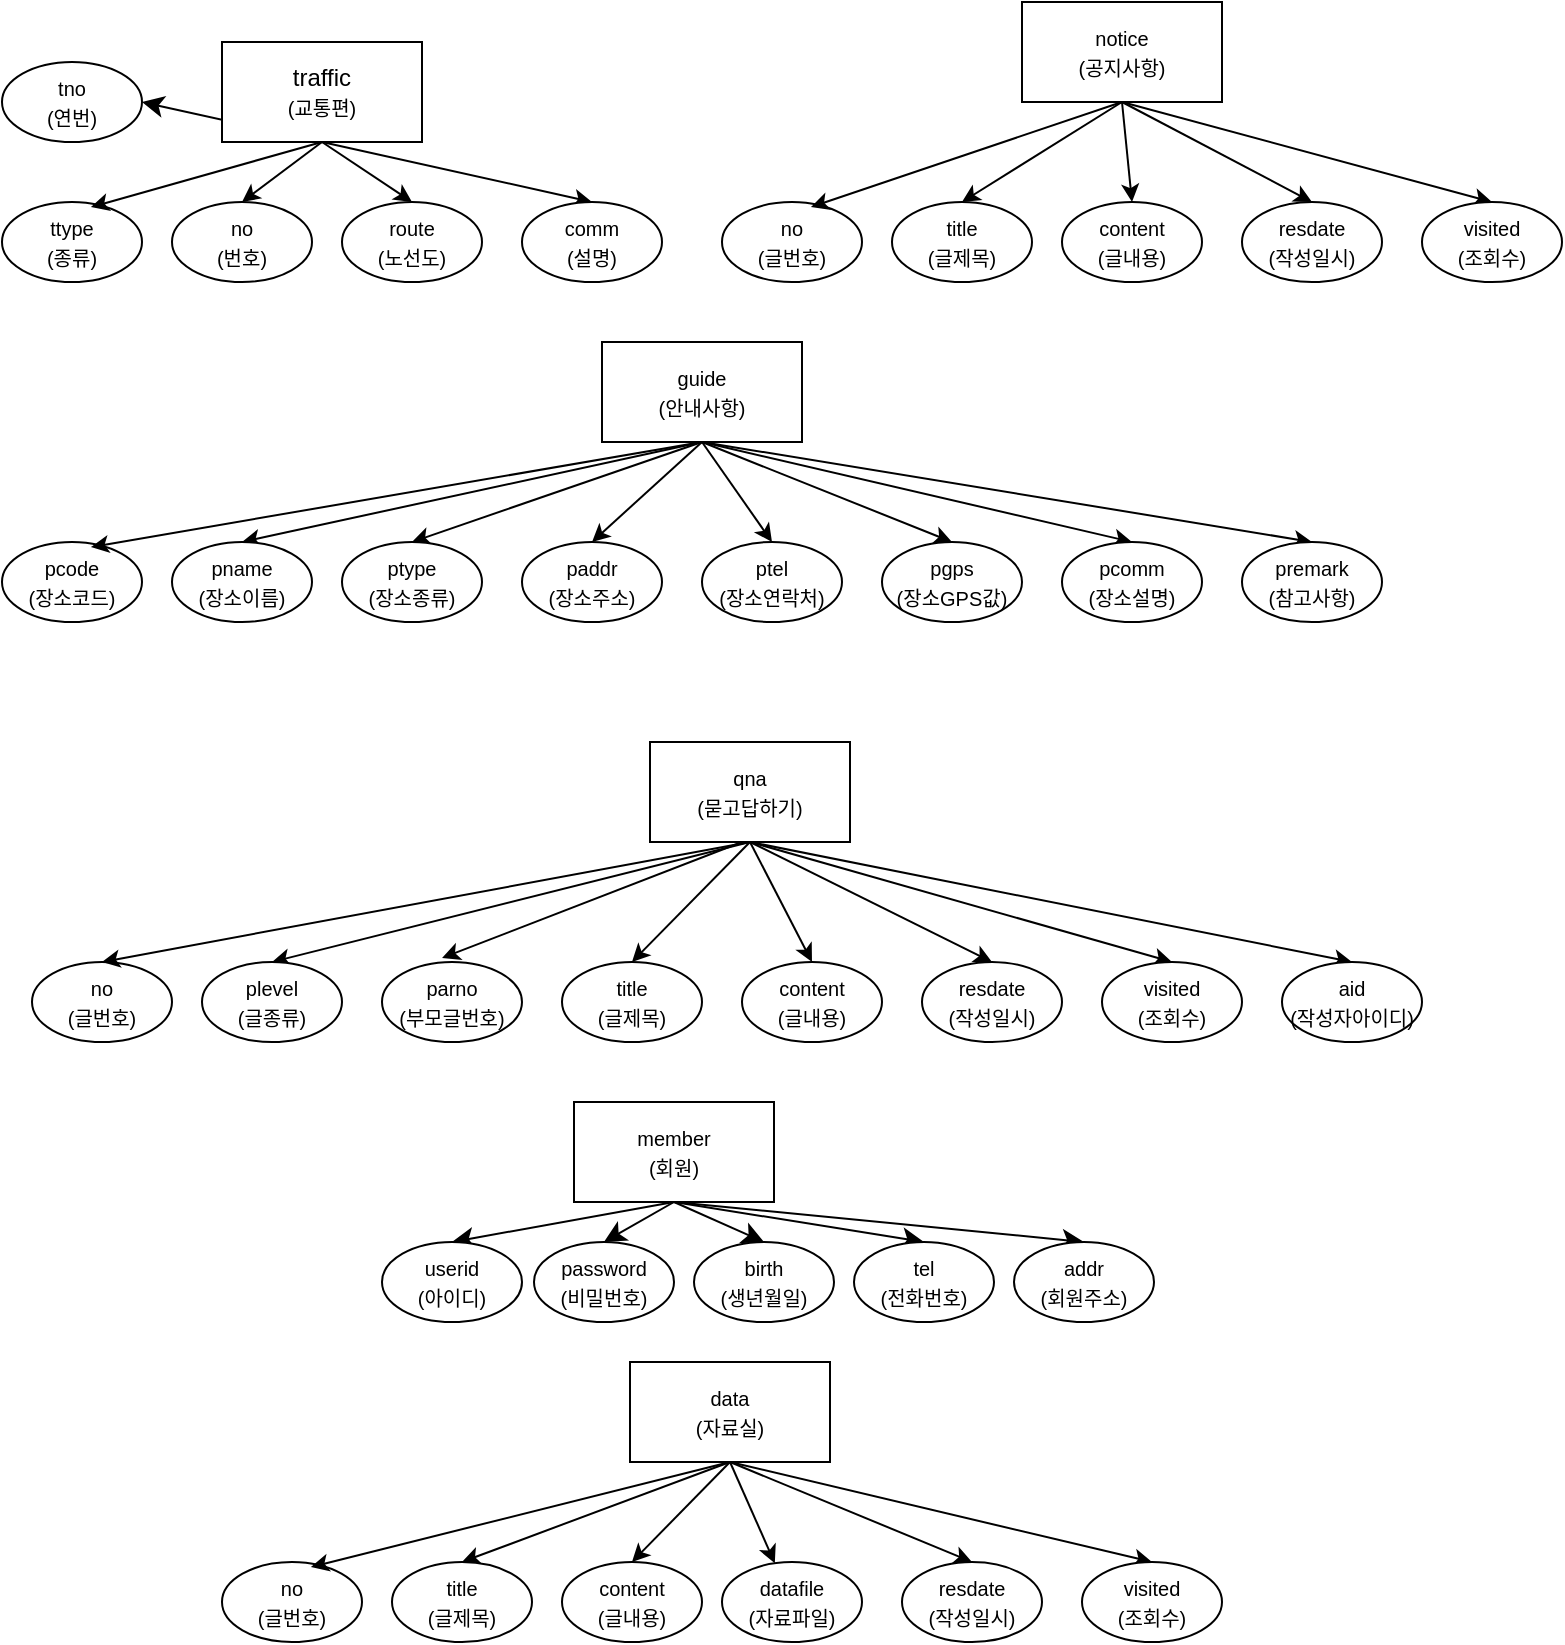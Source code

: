 <mxfile version="24.2.1" type="device">
  <diagram name="페이지-1" id="ynI7WpNmkSFVbo9x831N">
    <mxGraphModel dx="1434" dy="796" grid="1" gridSize="10" guides="1" tooltips="1" connect="1" arrows="1" fold="1" page="1" pageScale="1" pageWidth="827" pageHeight="1169" math="0" shadow="0">
      <root>
        <mxCell id="0" />
        <mxCell id="1" parent="0" />
        <mxCell id="2TqGuWrXQzq1hM1gKgUR-7" style="rounded=0;orthogonalLoop=1;jettySize=auto;html=1;exitX=0.5;exitY=1;exitDx=0;exitDy=0;entryX=0.5;entryY=0;entryDx=0;entryDy=0;labelBackgroundColor=none;fontColor=default;" parent="1" source="2TqGuWrXQzq1hM1gKgUR-1" target="2TqGuWrXQzq1hM1gKgUR-3" edge="1">
          <mxGeometry relative="1" as="geometry" />
        </mxCell>
        <mxCell id="2TqGuWrXQzq1hM1gKgUR-8" style="rounded=0;orthogonalLoop=1;jettySize=auto;html=1;exitX=0.5;exitY=1;exitDx=0;exitDy=0;entryX=0.5;entryY=0;entryDx=0;entryDy=0;labelBackgroundColor=none;fontColor=default;" parent="1" source="2TqGuWrXQzq1hM1gKgUR-1" target="2TqGuWrXQzq1hM1gKgUR-4" edge="1">
          <mxGeometry relative="1" as="geometry" />
        </mxCell>
        <mxCell id="2TqGuWrXQzq1hM1gKgUR-9" style="rounded=0;orthogonalLoop=1;jettySize=auto;html=1;exitX=0.5;exitY=1;exitDx=0;exitDy=0;entryX=0.5;entryY=0;entryDx=0;entryDy=0;labelBackgroundColor=none;fontColor=default;" parent="1" source="2TqGuWrXQzq1hM1gKgUR-1" target="2TqGuWrXQzq1hM1gKgUR-5" edge="1">
          <mxGeometry relative="1" as="geometry" />
        </mxCell>
        <mxCell id="gN5Aygna0xOIa7XHVr_V-47" style="edgeStyle=none;curved=1;rounded=0;orthogonalLoop=1;jettySize=auto;html=1;exitX=0.5;exitY=1;exitDx=0;exitDy=0;entryX=1;entryY=0.5;entryDx=0;entryDy=0;fontSize=12;startSize=8;endSize=8;" parent="1" source="2TqGuWrXQzq1hM1gKgUR-1" target="gN5Aygna0xOIa7XHVr_V-7" edge="1">
          <mxGeometry relative="1" as="geometry" />
        </mxCell>
        <mxCell id="2TqGuWrXQzq1hM1gKgUR-1" value="traffic&lt;div&gt;&lt;font style=&quot;font-size: 10px;&quot;&gt;(교통편)&lt;/font&gt;&lt;/div&gt;" style="rounded=0;whiteSpace=wrap;html=1;labelBackgroundColor=none;" parent="1" vertex="1">
          <mxGeometry x="150" y="60" width="100" height="50" as="geometry" />
        </mxCell>
        <mxCell id="2TqGuWrXQzq1hM1gKgUR-2" value="&lt;font style=&quot;font-size: 10px;&quot;&gt;ttype&lt;/font&gt;&lt;div&gt;&lt;font style=&quot;font-size: 10px;&quot;&gt;(종류)&lt;/font&gt;&lt;/div&gt;" style="ellipse;whiteSpace=wrap;html=1;labelBackgroundColor=none;rounded=0;" parent="1" vertex="1">
          <mxGeometry x="40" y="140" width="70" height="40" as="geometry" />
        </mxCell>
        <mxCell id="2TqGuWrXQzq1hM1gKgUR-3" value="&lt;font size=&quot;1&quot;&gt;no&lt;/font&gt;&lt;div&gt;&lt;font size=&quot;1&quot;&gt;(번호)&lt;/font&gt;&lt;/div&gt;" style="ellipse;whiteSpace=wrap;html=1;labelBackgroundColor=none;rounded=0;" parent="1" vertex="1">
          <mxGeometry x="125" y="140" width="70" height="40" as="geometry" />
        </mxCell>
        <mxCell id="2TqGuWrXQzq1hM1gKgUR-4" value="&lt;font size=&quot;1&quot;&gt;route&lt;/font&gt;&lt;br&gt;&lt;div&gt;&lt;font size=&quot;1&quot;&gt;(노선도)&lt;/font&gt;&lt;/div&gt;" style="ellipse;whiteSpace=wrap;html=1;labelBackgroundColor=none;rounded=0;" parent="1" vertex="1">
          <mxGeometry x="210" y="140" width="70" height="40" as="geometry" />
        </mxCell>
        <mxCell id="2TqGuWrXQzq1hM1gKgUR-5" value="&lt;div&gt;&lt;font size=&quot;1&quot;&gt;comm&lt;/font&gt;&lt;/div&gt;&lt;div&gt;&lt;font size=&quot;1&quot;&gt;(설명)&lt;/font&gt;&lt;/div&gt;" style="ellipse;whiteSpace=wrap;html=1;labelBackgroundColor=none;rounded=0;" parent="1" vertex="1">
          <mxGeometry x="300" y="140" width="70" height="40" as="geometry" />
        </mxCell>
        <mxCell id="2TqGuWrXQzq1hM1gKgUR-6" style="rounded=0;orthogonalLoop=1;jettySize=auto;html=1;exitX=0.5;exitY=1;exitDx=0;exitDy=0;entryX=0.635;entryY=0.064;entryDx=0;entryDy=0;entryPerimeter=0;labelBackgroundColor=none;fontColor=default;" parent="1" source="2TqGuWrXQzq1hM1gKgUR-1" target="2TqGuWrXQzq1hM1gKgUR-2" edge="1">
          <mxGeometry relative="1" as="geometry" />
        </mxCell>
        <mxCell id="2TqGuWrXQzq1hM1gKgUR-10" style="rounded=0;orthogonalLoop=1;jettySize=auto;html=1;exitX=0.5;exitY=1;exitDx=0;exitDy=0;entryX=0.5;entryY=0;entryDx=0;entryDy=0;labelBackgroundColor=none;fontColor=default;" parent="1" source="2TqGuWrXQzq1hM1gKgUR-13" target="2TqGuWrXQzq1hM1gKgUR-15" edge="1">
          <mxGeometry relative="1" as="geometry" />
        </mxCell>
        <mxCell id="2TqGuWrXQzq1hM1gKgUR-11" style="rounded=0;orthogonalLoop=1;jettySize=auto;html=1;exitX=0.5;exitY=1;exitDx=0;exitDy=0;entryX=0.5;entryY=0;entryDx=0;entryDy=0;labelBackgroundColor=none;fontColor=default;" parent="1" source="2TqGuWrXQzq1hM1gKgUR-13" target="2TqGuWrXQzq1hM1gKgUR-16" edge="1">
          <mxGeometry relative="1" as="geometry" />
        </mxCell>
        <mxCell id="2TqGuWrXQzq1hM1gKgUR-12" style="rounded=0;orthogonalLoop=1;jettySize=auto;html=1;exitX=0.5;exitY=1;exitDx=0;exitDy=0;entryX=0.5;entryY=0;entryDx=0;entryDy=0;labelBackgroundColor=none;fontColor=default;" parent="1" source="2TqGuWrXQzq1hM1gKgUR-13" target="2TqGuWrXQzq1hM1gKgUR-17" edge="1">
          <mxGeometry relative="1" as="geometry" />
        </mxCell>
        <mxCell id="2TqGuWrXQzq1hM1gKgUR-23" style="rounded=0;orthogonalLoop=1;jettySize=auto;html=1;exitX=0.5;exitY=1;exitDx=0;exitDy=0;entryX=0.5;entryY=0;entryDx=0;entryDy=0;labelBackgroundColor=none;fontColor=default;" parent="1" source="2TqGuWrXQzq1hM1gKgUR-13" target="2TqGuWrXQzq1hM1gKgUR-19" edge="1">
          <mxGeometry relative="1" as="geometry" />
        </mxCell>
        <mxCell id="2TqGuWrXQzq1hM1gKgUR-24" style="rounded=0;orthogonalLoop=1;jettySize=auto;html=1;exitX=0.5;exitY=1;exitDx=0;exitDy=0;entryX=0.5;entryY=0;entryDx=0;entryDy=0;" parent="1" source="2TqGuWrXQzq1hM1gKgUR-13" target="2TqGuWrXQzq1hM1gKgUR-20" edge="1">
          <mxGeometry relative="1" as="geometry">
            <mxPoint x="490" y="316" as="targetPoint" />
          </mxGeometry>
        </mxCell>
        <mxCell id="2TqGuWrXQzq1hM1gKgUR-26" style="rounded=0;orthogonalLoop=1;jettySize=auto;html=1;exitX=0.5;exitY=1;exitDx=0;exitDy=0;entryX=0.5;entryY=0;entryDx=0;entryDy=0;" parent="1" source="2TqGuWrXQzq1hM1gKgUR-13" target="2TqGuWrXQzq1hM1gKgUR-21" edge="1">
          <mxGeometry relative="1" as="geometry" />
        </mxCell>
        <mxCell id="2TqGuWrXQzq1hM1gKgUR-27" style="rounded=0;orthogonalLoop=1;jettySize=auto;html=1;exitX=0.5;exitY=1;exitDx=0;exitDy=0;entryX=0.5;entryY=0;entryDx=0;entryDy=0;" parent="1" source="2TqGuWrXQzq1hM1gKgUR-13" target="2TqGuWrXQzq1hM1gKgUR-22" edge="1">
          <mxGeometry relative="1" as="geometry" />
        </mxCell>
        <mxCell id="2TqGuWrXQzq1hM1gKgUR-13" value="&lt;div&gt;&lt;font style=&quot;font-size: 10px;&quot;&gt;guide&lt;/font&gt;&lt;/div&gt;&lt;div&gt;&lt;font style=&quot;font-size: 10px;&quot;&gt;(안내사항)&lt;/font&gt;&lt;/div&gt;" style="rounded=0;whiteSpace=wrap;html=1;labelBackgroundColor=none;" parent="1" vertex="1">
          <mxGeometry x="340" y="210" width="100" height="50" as="geometry" />
        </mxCell>
        <mxCell id="2TqGuWrXQzq1hM1gKgUR-14" value="&lt;span style=&quot;font-size: 10px;&quot;&gt;pcode&lt;/span&gt;&lt;div&gt;&lt;span style=&quot;font-size: 10px;&quot;&gt;(장소코드)&lt;/span&gt;&lt;/div&gt;" style="ellipse;whiteSpace=wrap;html=1;labelBackgroundColor=none;rounded=0;" parent="1" vertex="1">
          <mxGeometry x="40" y="310" width="70" height="40" as="geometry" />
        </mxCell>
        <mxCell id="2TqGuWrXQzq1hM1gKgUR-15" value="&lt;font size=&quot;1&quot;&gt;pname&lt;/font&gt;&lt;div&gt;&lt;font size=&quot;1&quot;&gt;(장소이름)&lt;/font&gt;&lt;/div&gt;" style="ellipse;whiteSpace=wrap;html=1;labelBackgroundColor=none;rounded=0;" parent="1" vertex="1">
          <mxGeometry x="125" y="310" width="70" height="40" as="geometry" />
        </mxCell>
        <mxCell id="2TqGuWrXQzq1hM1gKgUR-16" value="&lt;font size=&quot;1&quot;&gt;ptype&lt;/font&gt;&lt;div&gt;&lt;font size=&quot;1&quot;&gt;(장소종류)&lt;/font&gt;&lt;/div&gt;" style="ellipse;whiteSpace=wrap;html=1;labelBackgroundColor=none;rounded=0;" parent="1" vertex="1">
          <mxGeometry x="210" y="310" width="70" height="40" as="geometry" />
        </mxCell>
        <mxCell id="2TqGuWrXQzq1hM1gKgUR-17" value="&lt;font size=&quot;1&quot;&gt;paddr&lt;/font&gt;&lt;div&gt;&lt;font size=&quot;1&quot;&gt;(장소주소)&lt;/font&gt;&lt;/div&gt;" style="ellipse;whiteSpace=wrap;html=1;labelBackgroundColor=none;rounded=0;" parent="1" vertex="1">
          <mxGeometry x="300" y="310" width="70" height="40" as="geometry" />
        </mxCell>
        <mxCell id="2TqGuWrXQzq1hM1gKgUR-18" style="rounded=0;orthogonalLoop=1;jettySize=auto;html=1;exitX=0.5;exitY=1;exitDx=0;exitDy=0;entryX=0.635;entryY=0.064;entryDx=0;entryDy=0;entryPerimeter=0;labelBackgroundColor=none;fontColor=default;" parent="1" source="2TqGuWrXQzq1hM1gKgUR-13" target="2TqGuWrXQzq1hM1gKgUR-14" edge="1">
          <mxGeometry relative="1" as="geometry" />
        </mxCell>
        <mxCell id="2TqGuWrXQzq1hM1gKgUR-19" value="&lt;font size=&quot;1&quot;&gt;ptel&lt;/font&gt;&lt;div&gt;&lt;font size=&quot;1&quot;&gt;(장소연락처)&lt;/font&gt;&lt;span style=&quot;color: rgba(0, 0, 0, 0); font-family: monospace; font-size: 0px; text-align: start; text-wrap: nowrap; background-color: initial;&quot;&gt;%3CmxGraphModel%3E%3Croot%3E%3CmxCell%20id%3D%220%22%2F%3E%3CmxCell%20id%3D%221%22%20parent%3D%220%22%2F%3E%3CmxCell%20id%3D%222%22%20value%3D%22%26lt%3Bfont%20size%3D%26quot%3B1%26quot%3B%26gt%3Bpaddr%26lt%3B%2Ffont%26gt%3B%26lt%3Bdiv%26gt%3B%26lt%3Bfont%20size%3D%26quot%3B1%26quot%3B%26gt%3B(%EC%9E%A5%EC%86%8C%EC%A3%BC%EC%86%8C)%26lt%3B%2Ffont%26gt%3B%26lt%3B%2Fdiv%26gt%3B%22%20style%3D%22ellipse%3BwhiteSpace%3Dwrap%3Bhtml%3D1%3B%22%20vertex%3D%221%22%20parent%3D%221%22%3E%3CmxGeometry%20x%3D%22300%22%20y%3D%22310%22%20width%3D%2270%22%20height%3D%2240%22%20as%3D%22geometry%22%2F%3E%3C%2FmxCell%3E%3C%2Froot%3E%3C%2FmxGraphModel%3E&lt;/span&gt;&lt;/div&gt;" style="ellipse;whiteSpace=wrap;html=1;labelBackgroundColor=none;rounded=0;" parent="1" vertex="1">
          <mxGeometry x="390" y="310" width="70" height="40" as="geometry" />
        </mxCell>
        <mxCell id="2TqGuWrXQzq1hM1gKgUR-20" value="&lt;font size=&quot;1&quot;&gt;pgps&lt;/font&gt;&lt;div&gt;&lt;font size=&quot;1&quot;&gt;(장소GPS값)&lt;/font&gt;&lt;/div&gt;" style="ellipse;whiteSpace=wrap;html=1;labelBackgroundColor=none;rounded=0;" parent="1" vertex="1">
          <mxGeometry x="480" y="310" width="70" height="40" as="geometry" />
        </mxCell>
        <mxCell id="2TqGuWrXQzq1hM1gKgUR-21" value="&lt;font size=&quot;1&quot;&gt;pcomm&lt;/font&gt;&lt;div&gt;&lt;font size=&quot;1&quot;&gt;(장소설명)&lt;/font&gt;&lt;/div&gt;" style="ellipse;whiteSpace=wrap;html=1;labelBackgroundColor=none;rounded=0;" parent="1" vertex="1">
          <mxGeometry x="570" y="310" width="70" height="40" as="geometry" />
        </mxCell>
        <mxCell id="2TqGuWrXQzq1hM1gKgUR-22" value="&lt;font size=&quot;1&quot;&gt;premark&lt;/font&gt;&lt;div&gt;&lt;font size=&quot;1&quot;&gt;(참고사항)&lt;/font&gt;&lt;/div&gt;" style="ellipse;whiteSpace=wrap;html=1;labelBackgroundColor=none;rounded=0;" parent="1" vertex="1">
          <mxGeometry x="660" y="310" width="70" height="40" as="geometry" />
        </mxCell>
        <mxCell id="2TqGuWrXQzq1hM1gKgUR-28" style="rounded=0;orthogonalLoop=1;jettySize=auto;html=1;exitX=0.5;exitY=1;exitDx=0;exitDy=0;entryX=0.5;entryY=0;entryDx=0;entryDy=0;labelBackgroundColor=none;fontColor=default;" parent="1" source="2TqGuWrXQzq1hM1gKgUR-35" target="2TqGuWrXQzq1hM1gKgUR-37" edge="1">
          <mxGeometry relative="1" as="geometry" />
        </mxCell>
        <mxCell id="2TqGuWrXQzq1hM1gKgUR-29" style="rounded=0;orthogonalLoop=1;jettySize=auto;html=1;exitX=0.5;exitY=1;exitDx=0;exitDy=0;entryX=0.5;entryY=0;entryDx=0;entryDy=0;labelBackgroundColor=none;fontColor=default;" parent="1" source="2TqGuWrXQzq1hM1gKgUR-35" target="2TqGuWrXQzq1hM1gKgUR-38" edge="1">
          <mxGeometry relative="1" as="geometry" />
        </mxCell>
        <mxCell id="2TqGuWrXQzq1hM1gKgUR-30" style="rounded=0;orthogonalLoop=1;jettySize=auto;html=1;exitX=0.5;exitY=1;exitDx=0;exitDy=0;entryX=0.5;entryY=0;entryDx=0;entryDy=0;labelBackgroundColor=none;fontColor=default;" parent="1" source="2TqGuWrXQzq1hM1gKgUR-35" target="2TqGuWrXQzq1hM1gKgUR-39" edge="1">
          <mxGeometry relative="1" as="geometry" />
        </mxCell>
        <mxCell id="2TqGuWrXQzq1hM1gKgUR-31" style="rounded=0;orthogonalLoop=1;jettySize=auto;html=1;exitX=0.5;exitY=1;exitDx=0;exitDy=0;entryX=0.5;entryY=0;entryDx=0;entryDy=0;labelBackgroundColor=none;fontColor=default;" parent="1" source="2TqGuWrXQzq1hM1gKgUR-35" target="2TqGuWrXQzq1hM1gKgUR-41" edge="1">
          <mxGeometry relative="1" as="geometry" />
        </mxCell>
        <mxCell id="2TqGuWrXQzq1hM1gKgUR-35" value="&lt;span style=&quot;font-size: 10px;&quot;&gt;notice&lt;/span&gt;&lt;div&gt;&lt;span style=&quot;font-size: 10px;&quot;&gt;(공지사항)&lt;/span&gt;&lt;/div&gt;" style="rounded=0;whiteSpace=wrap;html=1;labelBackgroundColor=none;" parent="1" vertex="1">
          <mxGeometry x="550" y="40" width="100" height="50" as="geometry" />
        </mxCell>
        <mxCell id="2TqGuWrXQzq1hM1gKgUR-36" value="&lt;span style=&quot;font-size: 10px;&quot;&gt;no&lt;/span&gt;&lt;div&gt;&lt;span style=&quot;font-size: 10px;&quot;&gt;(글번호)&lt;/span&gt;&lt;/div&gt;" style="ellipse;whiteSpace=wrap;html=1;labelBackgroundColor=none;rounded=0;" parent="1" vertex="1">
          <mxGeometry x="400" y="140" width="70" height="40" as="geometry" />
        </mxCell>
        <mxCell id="2TqGuWrXQzq1hM1gKgUR-37" value="&lt;div&gt;&lt;font size=&quot;1&quot;&gt;title&lt;/font&gt;&lt;/div&gt;&lt;div&gt;&lt;font size=&quot;1&quot;&gt;(글제목)&lt;/font&gt;&lt;/div&gt;" style="ellipse;whiteSpace=wrap;html=1;labelBackgroundColor=none;rounded=0;" parent="1" vertex="1">
          <mxGeometry x="485" y="140" width="70" height="40" as="geometry" />
        </mxCell>
        <mxCell id="2TqGuWrXQzq1hM1gKgUR-38" value="&lt;font size=&quot;1&quot;&gt;content&lt;/font&gt;&lt;div&gt;&lt;font size=&quot;1&quot;&gt;(글내용)&lt;/font&gt;&lt;/div&gt;" style="ellipse;whiteSpace=wrap;html=1;labelBackgroundColor=none;rounded=0;" parent="1" vertex="1">
          <mxGeometry x="570" y="140" width="70" height="40" as="geometry" />
        </mxCell>
        <mxCell id="2TqGuWrXQzq1hM1gKgUR-39" value="&lt;font size=&quot;1&quot;&gt;resdate&lt;/font&gt;&lt;div&gt;&lt;font size=&quot;1&quot;&gt;(작성일시)&lt;/font&gt;&lt;/div&gt;" style="ellipse;whiteSpace=wrap;html=1;labelBackgroundColor=none;rounded=0;" parent="1" vertex="1">
          <mxGeometry x="660" y="140" width="70" height="40" as="geometry" />
        </mxCell>
        <mxCell id="2TqGuWrXQzq1hM1gKgUR-40" style="rounded=0;orthogonalLoop=1;jettySize=auto;html=1;exitX=0.5;exitY=1;exitDx=0;exitDy=0;entryX=0.635;entryY=0.064;entryDx=0;entryDy=0;entryPerimeter=0;labelBackgroundColor=none;fontColor=default;" parent="1" source="2TqGuWrXQzq1hM1gKgUR-35" target="2TqGuWrXQzq1hM1gKgUR-36" edge="1">
          <mxGeometry relative="1" as="geometry" />
        </mxCell>
        <mxCell id="2TqGuWrXQzq1hM1gKgUR-41" value="&lt;font size=&quot;1&quot;&gt;visited&lt;/font&gt;&lt;div&gt;&lt;font size=&quot;1&quot;&gt;(조회수)&lt;/font&gt;&lt;/div&gt;" style="ellipse;whiteSpace=wrap;html=1;labelBackgroundColor=none;rounded=0;" parent="1" vertex="1">
          <mxGeometry x="750" y="140" width="70" height="40" as="geometry" />
        </mxCell>
        <mxCell id="2TqGuWrXQzq1hM1gKgUR-45" style="rounded=0;orthogonalLoop=1;jettySize=auto;html=1;entryX=0.429;entryY=-0.05;entryDx=0;entryDy=0;labelBackgroundColor=none;fontColor=default;entryPerimeter=0;" parent="1" target="2TqGuWrXQzq1hM1gKgUR-51" edge="1">
          <mxGeometry relative="1" as="geometry">
            <mxPoint x="410" y="460" as="sourcePoint" />
          </mxGeometry>
        </mxCell>
        <mxCell id="2TqGuWrXQzq1hM1gKgUR-46" style="rounded=0;orthogonalLoop=1;jettySize=auto;html=1;exitX=0.5;exitY=1;exitDx=0;exitDy=0;entryX=0.5;entryY=0;entryDx=0;entryDy=0;labelBackgroundColor=none;fontColor=default;" parent="1" source="2TqGuWrXQzq1hM1gKgUR-49" target="2TqGuWrXQzq1hM1gKgUR-52" edge="1">
          <mxGeometry relative="1" as="geometry">
            <mxPoint x="440" y="470" as="sourcePoint" />
          </mxGeometry>
        </mxCell>
        <mxCell id="2TqGuWrXQzq1hM1gKgUR-47" style="rounded=0;orthogonalLoop=1;jettySize=auto;html=1;entryX=0.5;entryY=0;entryDx=0;entryDy=0;labelBackgroundColor=none;fontColor=default;exitX=0.5;exitY=1;exitDx=0;exitDy=0;" parent="1" source="2TqGuWrXQzq1hM1gKgUR-49" target="2TqGuWrXQzq1hM1gKgUR-53" edge="1">
          <mxGeometry relative="1" as="geometry">
            <mxPoint x="250" y="470" as="sourcePoint" />
          </mxGeometry>
        </mxCell>
        <mxCell id="2TqGuWrXQzq1hM1gKgUR-48" style="rounded=0;orthogonalLoop=1;jettySize=auto;html=1;exitX=0.5;exitY=1;exitDx=0;exitDy=0;entryX=0.5;entryY=0;entryDx=0;entryDy=0;labelBackgroundColor=none;fontColor=default;" parent="1" source="2TqGuWrXQzq1hM1gKgUR-49" target="2TqGuWrXQzq1hM1gKgUR-55" edge="1">
          <mxGeometry relative="1" as="geometry">
            <mxPoint x="440" y="470" as="sourcePoint" />
          </mxGeometry>
        </mxCell>
        <mxCell id="2TqGuWrXQzq1hM1gKgUR-59" style="rounded=0;orthogonalLoop=1;jettySize=auto;html=1;exitX=0.5;exitY=1;exitDx=0;exitDy=0;entryX=0.5;entryY=0;entryDx=0;entryDy=0;" parent="1" source="2TqGuWrXQzq1hM1gKgUR-49" target="2TqGuWrXQzq1hM1gKgUR-57" edge="1">
          <mxGeometry relative="1" as="geometry" />
        </mxCell>
        <mxCell id="2TqGuWrXQzq1hM1gKgUR-60" style="rounded=0;orthogonalLoop=1;jettySize=auto;html=1;exitX=0.5;exitY=1;exitDx=0;exitDy=0;entryX=0.5;entryY=0;entryDx=0;entryDy=0;" parent="1" source="2TqGuWrXQzq1hM1gKgUR-49" target="2TqGuWrXQzq1hM1gKgUR-56" edge="1">
          <mxGeometry relative="1" as="geometry" />
        </mxCell>
        <mxCell id="2TqGuWrXQzq1hM1gKgUR-61" style="rounded=0;orthogonalLoop=1;jettySize=auto;html=1;exitX=0.5;exitY=1;exitDx=0;exitDy=0;entryX=0.5;entryY=0;entryDx=0;entryDy=0;" parent="1" source="2TqGuWrXQzq1hM1gKgUR-49" target="2TqGuWrXQzq1hM1gKgUR-58" edge="1">
          <mxGeometry relative="1" as="geometry" />
        </mxCell>
        <mxCell id="2TqGuWrXQzq1hM1gKgUR-49" value="&lt;span style=&quot;font-size: 10px;&quot;&gt;qna&lt;/span&gt;&lt;br&gt;&lt;div&gt;&lt;span style=&quot;font-size: 10px;&quot;&gt;(묻고답하기)&lt;/span&gt;&lt;/div&gt;" style="rounded=0;whiteSpace=wrap;html=1;labelBackgroundColor=none;" parent="1" vertex="1">
          <mxGeometry x="364" y="410" width="100" height="50" as="geometry" />
        </mxCell>
        <mxCell id="2TqGuWrXQzq1hM1gKgUR-50" value="&lt;span style=&quot;font-size: 10px;&quot;&gt;no&lt;/span&gt;&lt;div&gt;&lt;span style=&quot;font-size: 10px;&quot;&gt;(글번호)&lt;/span&gt;&lt;/div&gt;" style="ellipse;whiteSpace=wrap;html=1;labelBackgroundColor=none;rounded=0;" parent="1" vertex="1">
          <mxGeometry x="55" y="520" width="70" height="40" as="geometry" />
        </mxCell>
        <mxCell id="2TqGuWrXQzq1hM1gKgUR-51" value="&lt;div&gt;&lt;font size=&quot;1&quot;&gt;parno&lt;/font&gt;&lt;/div&gt;&lt;div&gt;&lt;font size=&quot;1&quot;&gt;(부모글번호)&lt;/font&gt;&lt;/div&gt;" style="ellipse;whiteSpace=wrap;html=1;labelBackgroundColor=none;rounded=0;" parent="1" vertex="1">
          <mxGeometry x="230" y="520" width="70" height="40" as="geometry" />
        </mxCell>
        <mxCell id="2TqGuWrXQzq1hM1gKgUR-52" value="&lt;font size=&quot;1&quot;&gt;content&lt;/font&gt;&lt;div&gt;&lt;font size=&quot;1&quot;&gt;(글내용)&lt;/font&gt;&lt;/div&gt;" style="ellipse;whiteSpace=wrap;html=1;labelBackgroundColor=none;rounded=0;" parent="1" vertex="1">
          <mxGeometry x="410" y="520" width="70" height="40" as="geometry" />
        </mxCell>
        <mxCell id="2TqGuWrXQzq1hM1gKgUR-53" value="&lt;font size=&quot;1&quot;&gt;resdate&lt;/font&gt;&lt;div&gt;&lt;font size=&quot;1&quot;&gt;(작성일시)&lt;/font&gt;&lt;/div&gt;" style="ellipse;whiteSpace=wrap;html=1;labelBackgroundColor=none;rounded=0;" parent="1" vertex="1">
          <mxGeometry x="500" y="520" width="70" height="40" as="geometry" />
        </mxCell>
        <mxCell id="2TqGuWrXQzq1hM1gKgUR-54" style="rounded=0;orthogonalLoop=1;jettySize=auto;html=1;exitX=0.5;exitY=1;exitDx=0;exitDy=0;entryX=0.5;entryY=0;entryDx=0;entryDy=0;labelBackgroundColor=none;fontColor=default;" parent="1" source="2TqGuWrXQzq1hM1gKgUR-49" target="2TqGuWrXQzq1hM1gKgUR-50" edge="1">
          <mxGeometry relative="1" as="geometry" />
        </mxCell>
        <mxCell id="2TqGuWrXQzq1hM1gKgUR-55" value="&lt;font size=&quot;1&quot;&gt;visited&lt;/font&gt;&lt;div&gt;&lt;font size=&quot;1&quot;&gt;(조회수)&lt;/font&gt;&lt;/div&gt;" style="ellipse;whiteSpace=wrap;html=1;labelBackgroundColor=none;rounded=0;" parent="1" vertex="1">
          <mxGeometry x="590" y="520" width="70" height="40" as="geometry" />
        </mxCell>
        <mxCell id="2TqGuWrXQzq1hM1gKgUR-56" value="&lt;font size=&quot;1&quot;&gt;plevel&lt;/font&gt;&lt;br&gt;&lt;div&gt;&lt;font size=&quot;1&quot;&gt;(글종류)&lt;/font&gt;&lt;/div&gt;" style="ellipse;whiteSpace=wrap;html=1;labelBackgroundColor=none;rounded=0;" parent="1" vertex="1">
          <mxGeometry x="140" y="520" width="70" height="40" as="geometry" />
        </mxCell>
        <mxCell id="2TqGuWrXQzq1hM1gKgUR-57" value="&lt;font size=&quot;1&quot;&gt;title&lt;/font&gt;&lt;div&gt;&lt;font size=&quot;1&quot;&gt;(글제목)&lt;/font&gt;&lt;/div&gt;" style="ellipse;whiteSpace=wrap;html=1;labelBackgroundColor=none;rounded=0;" parent="1" vertex="1">
          <mxGeometry x="320" y="520" width="70" height="40" as="geometry" />
        </mxCell>
        <mxCell id="2TqGuWrXQzq1hM1gKgUR-58" value="&lt;font size=&quot;1&quot;&gt;aid&lt;/font&gt;&lt;div&gt;&lt;font size=&quot;1&quot;&gt;(작성자아이디)&lt;/font&gt;&lt;/div&gt;" style="ellipse;whiteSpace=wrap;html=1;labelBackgroundColor=none;rounded=0;" parent="1" vertex="1">
          <mxGeometry x="680" y="520" width="70" height="40" as="geometry" />
        </mxCell>
        <mxCell id="2TqGuWrXQzq1hM1gKgUR-79" style="rounded=0;orthogonalLoop=1;jettySize=auto;html=1;exitX=0.5;exitY=1;exitDx=0;exitDy=0;entryX=0.5;entryY=0;entryDx=0;entryDy=0;labelBackgroundColor=none;fontColor=default;" parent="1" source="2TqGuWrXQzq1hM1gKgUR-83" target="2TqGuWrXQzq1hM1gKgUR-85" edge="1">
          <mxGeometry relative="1" as="geometry" />
        </mxCell>
        <mxCell id="2TqGuWrXQzq1hM1gKgUR-80" style="rounded=0;orthogonalLoop=1;jettySize=auto;html=1;exitX=0.5;exitY=1;exitDx=0;exitDy=0;entryX=0.5;entryY=0;entryDx=0;entryDy=0;labelBackgroundColor=none;fontColor=default;" parent="1" source="2TqGuWrXQzq1hM1gKgUR-83" target="2TqGuWrXQzq1hM1gKgUR-86" edge="1">
          <mxGeometry relative="1" as="geometry" />
        </mxCell>
        <mxCell id="2TqGuWrXQzq1hM1gKgUR-81" style="rounded=0;orthogonalLoop=1;jettySize=auto;html=1;exitX=0.5;exitY=1;exitDx=0;exitDy=0;entryX=0.5;entryY=0;entryDx=0;entryDy=0;labelBackgroundColor=none;fontColor=default;" parent="1" source="2TqGuWrXQzq1hM1gKgUR-83" target="2TqGuWrXQzq1hM1gKgUR-87" edge="1">
          <mxGeometry relative="1" as="geometry" />
        </mxCell>
        <mxCell id="2TqGuWrXQzq1hM1gKgUR-82" style="rounded=0;orthogonalLoop=1;jettySize=auto;html=1;exitX=0.5;exitY=1;exitDx=0;exitDy=0;entryX=0.5;entryY=0;entryDx=0;entryDy=0;labelBackgroundColor=none;fontColor=default;" parent="1" source="2TqGuWrXQzq1hM1gKgUR-83" target="2TqGuWrXQzq1hM1gKgUR-89" edge="1">
          <mxGeometry relative="1" as="geometry" />
        </mxCell>
        <mxCell id="2TqGuWrXQzq1hM1gKgUR-91" style="rounded=0;orthogonalLoop=1;jettySize=auto;html=1;exitX=0.5;exitY=1;exitDx=0;exitDy=0;" parent="1" source="2TqGuWrXQzq1hM1gKgUR-83" target="2TqGuWrXQzq1hM1gKgUR-90" edge="1">
          <mxGeometry relative="1" as="geometry" />
        </mxCell>
        <mxCell id="2TqGuWrXQzq1hM1gKgUR-83" value="&lt;span style=&quot;font-size: 10px;&quot;&gt;data&lt;/span&gt;&lt;div&gt;&lt;span style=&quot;font-size: 10px;&quot;&gt;(자료실)&lt;/span&gt;&lt;/div&gt;" style="rounded=0;whiteSpace=wrap;html=1;labelBackgroundColor=none;" parent="1" vertex="1">
          <mxGeometry x="354" y="720" width="100" height="50" as="geometry" />
        </mxCell>
        <mxCell id="2TqGuWrXQzq1hM1gKgUR-84" value="&lt;span style=&quot;font-size: 10px;&quot;&gt;no&lt;/span&gt;&lt;div&gt;&lt;span style=&quot;font-size: 10px;&quot;&gt;(글번호)&lt;/span&gt;&lt;/div&gt;" style="ellipse;whiteSpace=wrap;html=1;labelBackgroundColor=none;rounded=0;" parent="1" vertex="1">
          <mxGeometry x="150" y="820" width="70" height="40" as="geometry" />
        </mxCell>
        <mxCell id="2TqGuWrXQzq1hM1gKgUR-85" value="&lt;div&gt;&lt;font size=&quot;1&quot;&gt;title&lt;/font&gt;&lt;/div&gt;&lt;div&gt;&lt;font size=&quot;1&quot;&gt;(글제목)&lt;/font&gt;&lt;/div&gt;" style="ellipse;whiteSpace=wrap;html=1;labelBackgroundColor=none;rounded=0;" parent="1" vertex="1">
          <mxGeometry x="235" y="820" width="70" height="40" as="geometry" />
        </mxCell>
        <mxCell id="2TqGuWrXQzq1hM1gKgUR-86" value="&lt;font size=&quot;1&quot;&gt;content&lt;/font&gt;&lt;div&gt;&lt;font size=&quot;1&quot;&gt;(글내용)&lt;/font&gt;&lt;/div&gt;" style="ellipse;whiteSpace=wrap;html=1;labelBackgroundColor=none;rounded=0;" parent="1" vertex="1">
          <mxGeometry x="320" y="820" width="70" height="40" as="geometry" />
        </mxCell>
        <mxCell id="2TqGuWrXQzq1hM1gKgUR-87" value="&lt;font size=&quot;1&quot;&gt;resdate&lt;/font&gt;&lt;div&gt;&lt;font size=&quot;1&quot;&gt;(작성일시)&lt;/font&gt;&lt;/div&gt;" style="ellipse;whiteSpace=wrap;html=1;labelBackgroundColor=none;rounded=0;" parent="1" vertex="1">
          <mxGeometry x="490" y="820" width="70" height="40" as="geometry" />
        </mxCell>
        <mxCell id="2TqGuWrXQzq1hM1gKgUR-88" style="rounded=0;orthogonalLoop=1;jettySize=auto;html=1;exitX=0.5;exitY=1;exitDx=0;exitDy=0;entryX=0.635;entryY=0.064;entryDx=0;entryDy=0;entryPerimeter=0;labelBackgroundColor=none;fontColor=default;" parent="1" source="2TqGuWrXQzq1hM1gKgUR-83" target="2TqGuWrXQzq1hM1gKgUR-84" edge="1">
          <mxGeometry relative="1" as="geometry" />
        </mxCell>
        <mxCell id="2TqGuWrXQzq1hM1gKgUR-89" value="&lt;font size=&quot;1&quot;&gt;visited&lt;/font&gt;&lt;div&gt;&lt;font size=&quot;1&quot;&gt;(조회수)&lt;/font&gt;&lt;/div&gt;" style="ellipse;whiteSpace=wrap;html=1;labelBackgroundColor=none;rounded=0;" parent="1" vertex="1">
          <mxGeometry x="580" y="820" width="70" height="40" as="geometry" />
        </mxCell>
        <mxCell id="2TqGuWrXQzq1hM1gKgUR-90" value="&lt;font size=&quot;1&quot;&gt;datafile&lt;/font&gt;&lt;div&gt;&lt;font size=&quot;1&quot;&gt;(자료파일)&lt;/font&gt;&lt;/div&gt;" style="ellipse;whiteSpace=wrap;html=1;labelBackgroundColor=none;rounded=0;" parent="1" vertex="1">
          <mxGeometry x="400" y="820" width="70" height="40" as="geometry" />
        </mxCell>
        <mxCell id="gN5Aygna0xOIa7XHVr_V-42" style="edgeStyle=none;curved=1;rounded=0;orthogonalLoop=1;jettySize=auto;html=1;exitX=0.5;exitY=1;exitDx=0;exitDy=0;entryX=0.5;entryY=0;entryDx=0;entryDy=0;fontSize=12;startSize=8;endSize=8;" parent="1" source="2TqGuWrXQzq1hM1gKgUR-92" target="gN5Aygna0xOIa7XHVr_V-2" edge="1">
          <mxGeometry relative="1" as="geometry" />
        </mxCell>
        <mxCell id="gN5Aygna0xOIa7XHVr_V-43" style="edgeStyle=none;curved=1;rounded=0;orthogonalLoop=1;jettySize=auto;html=1;exitX=0.5;exitY=1;exitDx=0;exitDy=0;entryX=0.5;entryY=0;entryDx=0;entryDy=0;fontSize=12;startSize=8;endSize=8;" parent="1" source="2TqGuWrXQzq1hM1gKgUR-92" target="gN5Aygna0xOIa7XHVr_V-3" edge="1">
          <mxGeometry relative="1" as="geometry" />
        </mxCell>
        <mxCell id="gN5Aygna0xOIa7XHVr_V-44" style="edgeStyle=none;curved=1;rounded=0;orthogonalLoop=1;jettySize=auto;html=1;exitX=0.5;exitY=1;exitDx=0;exitDy=0;entryX=0.5;entryY=0;entryDx=0;entryDy=0;fontSize=12;startSize=8;endSize=8;" parent="1" source="2TqGuWrXQzq1hM1gKgUR-92" target="gN5Aygna0xOIa7XHVr_V-4" edge="1">
          <mxGeometry relative="1" as="geometry" />
        </mxCell>
        <mxCell id="gN5Aygna0xOIa7XHVr_V-45" style="edgeStyle=none;curved=1;rounded=0;orthogonalLoop=1;jettySize=auto;html=1;exitX=0.5;exitY=1;exitDx=0;exitDy=0;entryX=0.5;entryY=0;entryDx=0;entryDy=0;fontSize=12;startSize=8;endSize=8;" parent="1" source="2TqGuWrXQzq1hM1gKgUR-92" target="gN5Aygna0xOIa7XHVr_V-5" edge="1">
          <mxGeometry relative="1" as="geometry" />
        </mxCell>
        <mxCell id="gN5Aygna0xOIa7XHVr_V-46" style="edgeStyle=none;curved=1;rounded=0;orthogonalLoop=1;jettySize=auto;html=1;exitX=0.5;exitY=1;exitDx=0;exitDy=0;entryX=0.5;entryY=0;entryDx=0;entryDy=0;fontSize=12;startSize=8;endSize=8;" parent="1" source="2TqGuWrXQzq1hM1gKgUR-92" target="gN5Aygna0xOIa7XHVr_V-6" edge="1">
          <mxGeometry relative="1" as="geometry" />
        </mxCell>
        <mxCell id="2TqGuWrXQzq1hM1gKgUR-92" value="&lt;span style=&quot;font-size: 10px;&quot;&gt;member&lt;/span&gt;&lt;div&gt;&lt;span style=&quot;font-size: 10px;&quot;&gt;(회원)&lt;/span&gt;&lt;/div&gt;" style="rounded=0;whiteSpace=wrap;html=1;labelBackgroundColor=none;" parent="1" vertex="1">
          <mxGeometry x="326" y="590" width="100" height="50" as="geometry" />
        </mxCell>
        <mxCell id="gN5Aygna0xOIa7XHVr_V-2" value="&lt;span style=&quot;font-size: 10px;&quot;&gt;userid&lt;/span&gt;&lt;br&gt;&lt;div&gt;&lt;span style=&quot;font-size: 10px;&quot;&gt;(아이디)&lt;/span&gt;&lt;/div&gt;" style="ellipse;whiteSpace=wrap;html=1;labelBackgroundColor=none;rounded=0;" parent="1" vertex="1">
          <mxGeometry x="230" y="660" width="70" height="40" as="geometry" />
        </mxCell>
        <mxCell id="gN5Aygna0xOIa7XHVr_V-3" value="&lt;span style=&quot;font-size: 10px;&quot;&gt;password&lt;/span&gt;&lt;br&gt;&lt;div&gt;&lt;span style=&quot;font-size: 10px;&quot;&gt;(비밀번호)&lt;/span&gt;&lt;/div&gt;" style="ellipse;whiteSpace=wrap;html=1;labelBackgroundColor=none;rounded=0;" parent="1" vertex="1">
          <mxGeometry x="306" y="660" width="70" height="40" as="geometry" />
        </mxCell>
        <mxCell id="gN5Aygna0xOIa7XHVr_V-4" value="&lt;span style=&quot;font-size: 10px;&quot;&gt;birth&lt;/span&gt;&lt;div&gt;&lt;span style=&quot;font-size: 10px;&quot;&gt;(생년월일)&lt;/span&gt;&lt;/div&gt;" style="ellipse;whiteSpace=wrap;html=1;labelBackgroundColor=none;rounded=0;" parent="1" vertex="1">
          <mxGeometry x="386" y="660" width="70" height="40" as="geometry" />
        </mxCell>
        <mxCell id="gN5Aygna0xOIa7XHVr_V-5" value="&lt;div&gt;&lt;span style=&quot;font-size: 10px;&quot;&gt;tel&lt;/span&gt;&lt;/div&gt;&lt;div&gt;&lt;span style=&quot;font-size: 10px;&quot;&gt;(전화번호)&lt;/span&gt;&lt;/div&gt;" style="ellipse;whiteSpace=wrap;html=1;labelBackgroundColor=none;rounded=0;" parent="1" vertex="1">
          <mxGeometry x="466" y="660" width="70" height="40" as="geometry" />
        </mxCell>
        <mxCell id="gN5Aygna0xOIa7XHVr_V-6" value="&lt;div&gt;&lt;span style=&quot;font-size: 10px;&quot;&gt;addr&lt;/span&gt;&lt;/div&gt;&lt;div&gt;&lt;span style=&quot;font-size: 10px;&quot;&gt;(회원주소)&lt;/span&gt;&lt;/div&gt;" style="ellipse;whiteSpace=wrap;html=1;labelBackgroundColor=none;rounded=0;" parent="1" vertex="1">
          <mxGeometry x="546" y="660" width="70" height="40" as="geometry" />
        </mxCell>
        <mxCell id="gN5Aygna0xOIa7XHVr_V-7" value="&lt;span style=&quot;font-size: 10px;&quot;&gt;tno&lt;/span&gt;&lt;div&gt;&lt;span style=&quot;font-size: 10px;&quot;&gt;(연번)&lt;/span&gt;&lt;/div&gt;" style="ellipse;whiteSpace=wrap;html=1;labelBackgroundColor=none;rounded=0;" parent="1" vertex="1">
          <mxGeometry x="40" y="70" width="70" height="40" as="geometry" />
        </mxCell>
      </root>
    </mxGraphModel>
  </diagram>
</mxfile>
